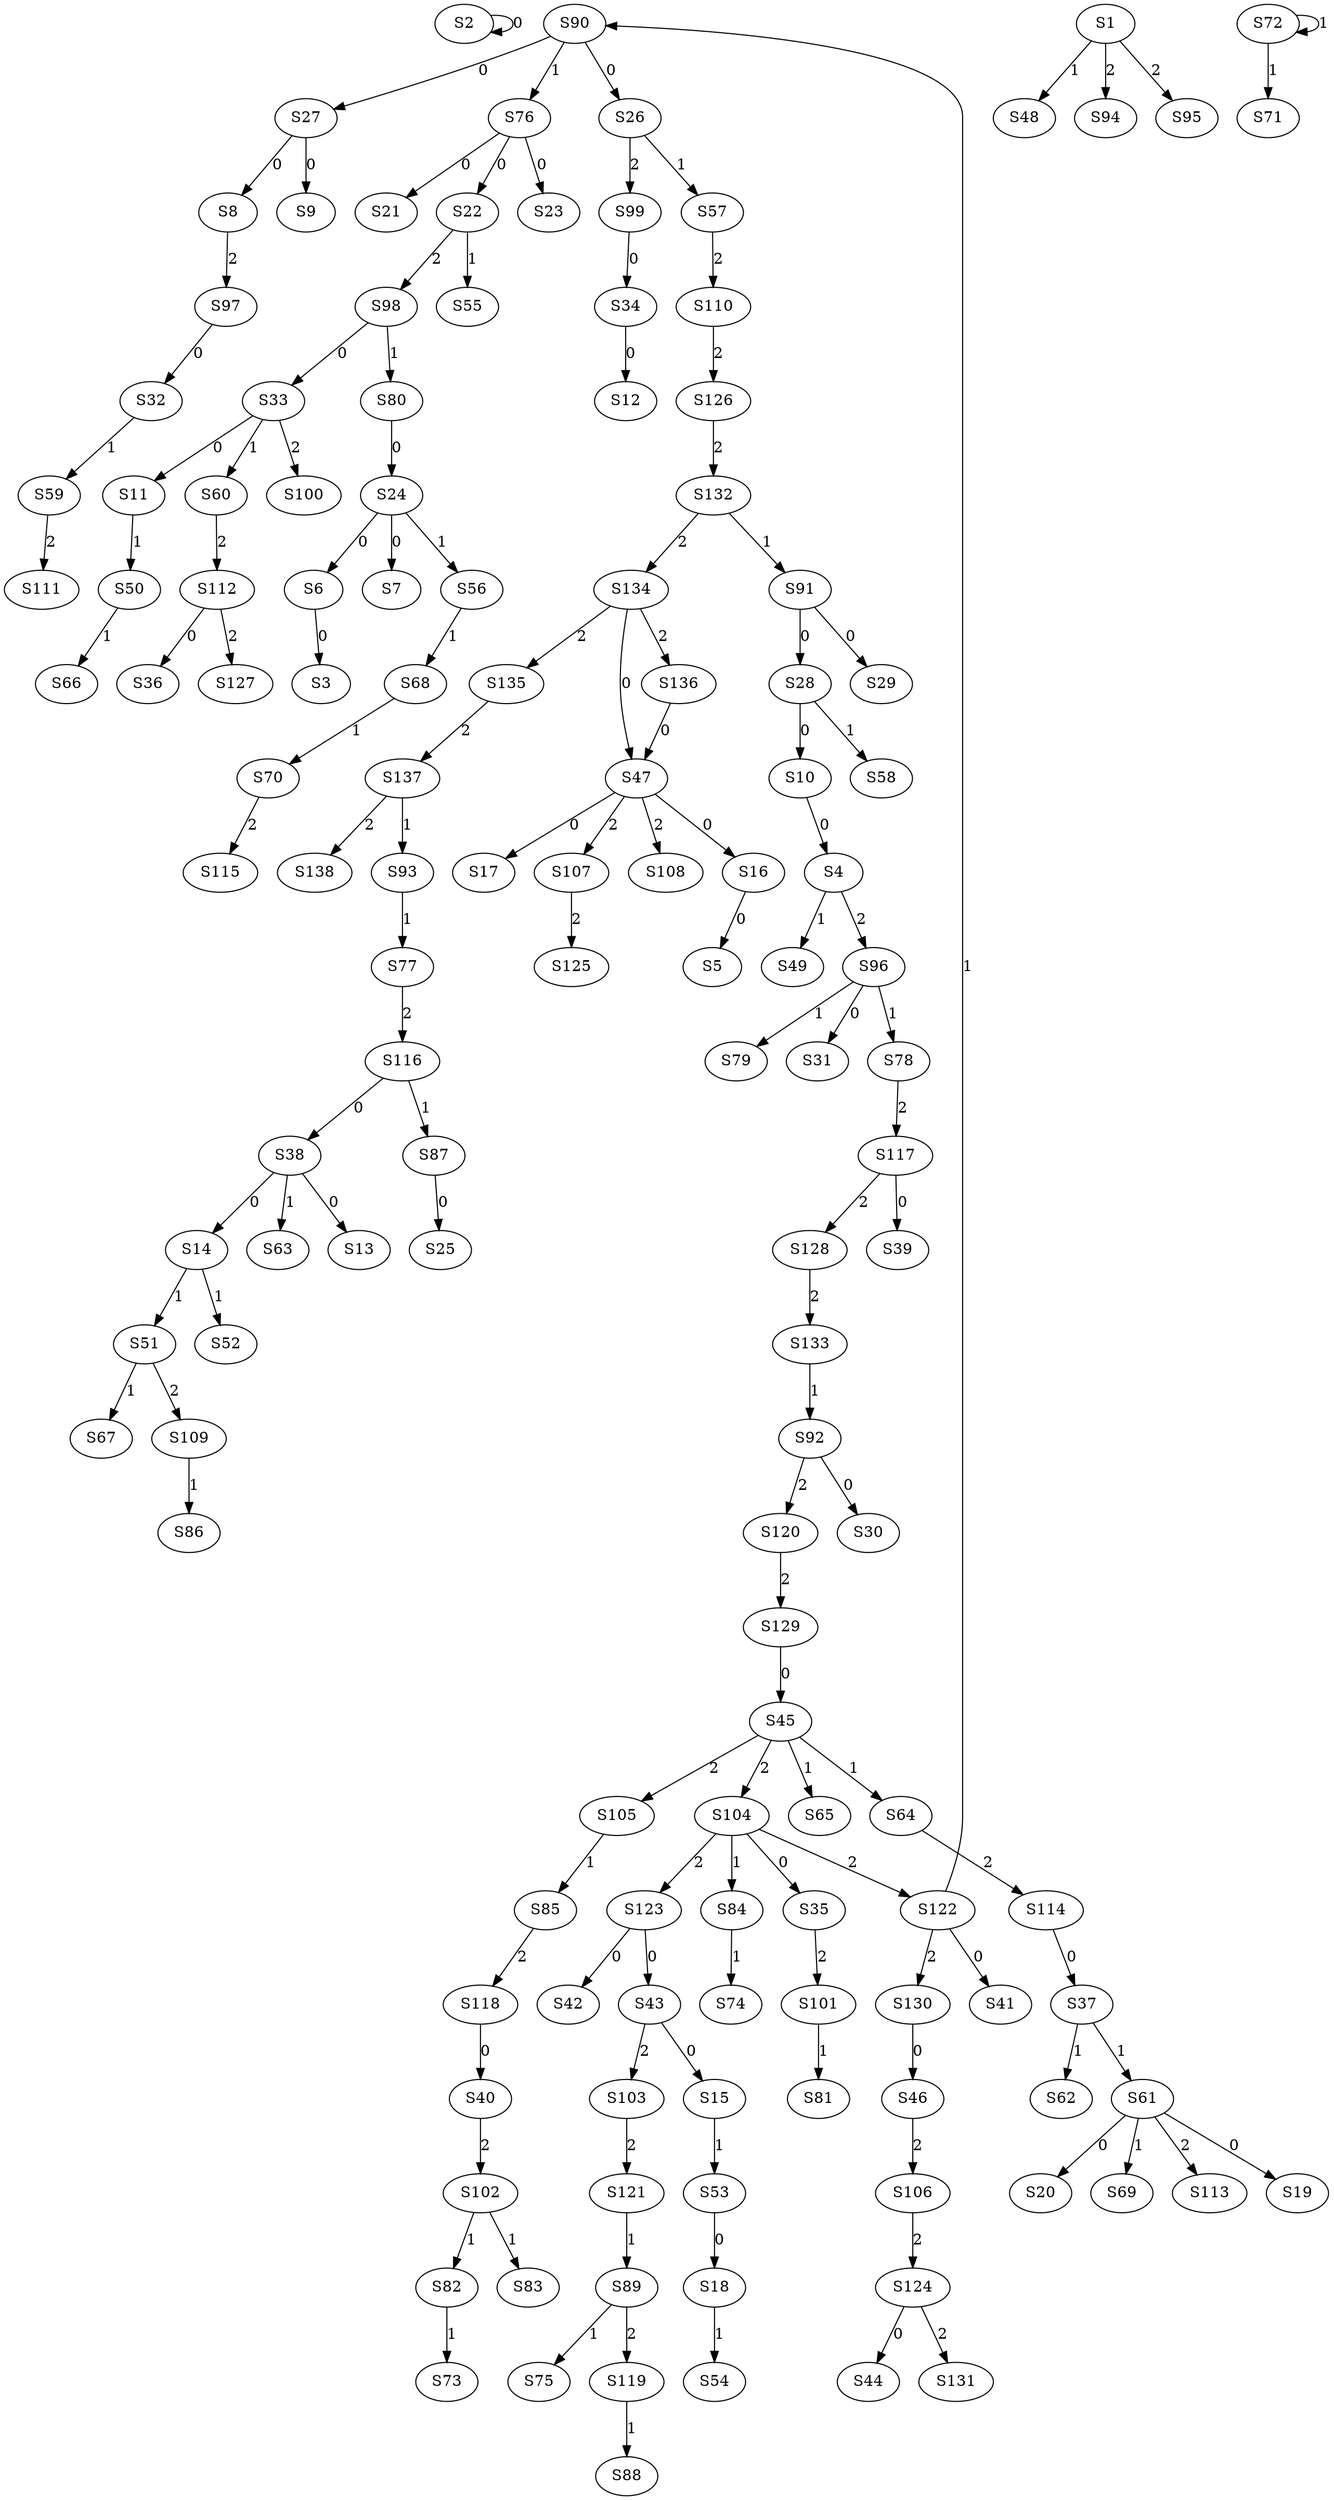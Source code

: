 strict digraph {
	S2 -> S2 [ label = 0 ];
	S6 -> S3 [ label = 0 ];
	S10 -> S4 [ label = 0 ];
	S16 -> S5 [ label = 0 ];
	S24 -> S6 [ label = 0 ];
	S24 -> S7 [ label = 0 ];
	S27 -> S8 [ label = 0 ];
	S27 -> S9 [ label = 0 ];
	S28 -> S10 [ label = 0 ];
	S33 -> S11 [ label = 0 ];
	S34 -> S12 [ label = 0 ];
	S38 -> S13 [ label = 0 ];
	S38 -> S14 [ label = 0 ];
	S43 -> S15 [ label = 0 ];
	S47 -> S16 [ label = 0 ];
	S47 -> S17 [ label = 0 ];
	S53 -> S18 [ label = 0 ];
	S61 -> S19 [ label = 0 ];
	S61 -> S20 [ label = 0 ];
	S76 -> S21 [ label = 0 ];
	S76 -> S22 [ label = 0 ];
	S76 -> S23 [ label = 0 ];
	S80 -> S24 [ label = 0 ];
	S87 -> S25 [ label = 0 ];
	S90 -> S26 [ label = 0 ];
	S90 -> S27 [ label = 0 ];
	S91 -> S28 [ label = 0 ];
	S91 -> S29 [ label = 0 ];
	S92 -> S30 [ label = 0 ];
	S96 -> S31 [ label = 0 ];
	S97 -> S32 [ label = 0 ];
	S98 -> S33 [ label = 0 ];
	S99 -> S34 [ label = 0 ];
	S104 -> S35 [ label = 0 ];
	S112 -> S36 [ label = 0 ];
	S114 -> S37 [ label = 0 ];
	S116 -> S38 [ label = 0 ];
	S117 -> S39 [ label = 0 ];
	S118 -> S40 [ label = 0 ];
	S122 -> S41 [ label = 0 ];
	S123 -> S42 [ label = 0 ];
	S123 -> S43 [ label = 0 ];
	S124 -> S44 [ label = 0 ];
	S129 -> S45 [ label = 0 ];
	S130 -> S46 [ label = 0 ];
	S134 -> S47 [ label = 0 ];
	S1 -> S48 [ label = 1 ];
	S4 -> S49 [ label = 1 ];
	S11 -> S50 [ label = 1 ];
	S14 -> S51 [ label = 1 ];
	S14 -> S52 [ label = 1 ];
	S15 -> S53 [ label = 1 ];
	S18 -> S54 [ label = 1 ];
	S22 -> S55 [ label = 1 ];
	S24 -> S56 [ label = 1 ];
	S26 -> S57 [ label = 1 ];
	S28 -> S58 [ label = 1 ];
	S32 -> S59 [ label = 1 ];
	S33 -> S60 [ label = 1 ];
	S37 -> S61 [ label = 1 ];
	S37 -> S62 [ label = 1 ];
	S38 -> S63 [ label = 1 ];
	S45 -> S64 [ label = 1 ];
	S45 -> S65 [ label = 1 ];
	S50 -> S66 [ label = 1 ];
	S51 -> S67 [ label = 1 ];
	S56 -> S68 [ label = 1 ];
	S61 -> S69 [ label = 1 ];
	S68 -> S70 [ label = 1 ];
	S72 -> S71 [ label = 1 ];
	S72 -> S72 [ label = 1 ];
	S82 -> S73 [ label = 1 ];
	S84 -> S74 [ label = 1 ];
	S89 -> S75 [ label = 1 ];
	S90 -> S76 [ label = 1 ];
	S93 -> S77 [ label = 1 ];
	S96 -> S78 [ label = 1 ];
	S96 -> S79 [ label = 1 ];
	S98 -> S80 [ label = 1 ];
	S101 -> S81 [ label = 1 ];
	S102 -> S82 [ label = 1 ];
	S102 -> S83 [ label = 1 ];
	S104 -> S84 [ label = 1 ];
	S105 -> S85 [ label = 1 ];
	S109 -> S86 [ label = 1 ];
	S116 -> S87 [ label = 1 ];
	S119 -> S88 [ label = 1 ];
	S121 -> S89 [ label = 1 ];
	S122 -> S90 [ label = 1 ];
	S132 -> S91 [ label = 1 ];
	S133 -> S92 [ label = 1 ];
	S137 -> S93 [ label = 1 ];
	S1 -> S94 [ label = 2 ];
	S1 -> S95 [ label = 2 ];
	S4 -> S96 [ label = 2 ];
	S8 -> S97 [ label = 2 ];
	S22 -> S98 [ label = 2 ];
	S26 -> S99 [ label = 2 ];
	S33 -> S100 [ label = 2 ];
	S35 -> S101 [ label = 2 ];
	S40 -> S102 [ label = 2 ];
	S43 -> S103 [ label = 2 ];
	S45 -> S104 [ label = 2 ];
	S45 -> S105 [ label = 2 ];
	S46 -> S106 [ label = 2 ];
	S47 -> S107 [ label = 2 ];
	S47 -> S108 [ label = 2 ];
	S51 -> S109 [ label = 2 ];
	S57 -> S110 [ label = 2 ];
	S59 -> S111 [ label = 2 ];
	S60 -> S112 [ label = 2 ];
	S61 -> S113 [ label = 2 ];
	S64 -> S114 [ label = 2 ];
	S70 -> S115 [ label = 2 ];
	S77 -> S116 [ label = 2 ];
	S78 -> S117 [ label = 2 ];
	S85 -> S118 [ label = 2 ];
	S89 -> S119 [ label = 2 ];
	S92 -> S120 [ label = 2 ];
	S103 -> S121 [ label = 2 ];
	S104 -> S122 [ label = 2 ];
	S104 -> S123 [ label = 2 ];
	S106 -> S124 [ label = 2 ];
	S107 -> S125 [ label = 2 ];
	S110 -> S126 [ label = 2 ];
	S112 -> S127 [ label = 2 ];
	S117 -> S128 [ label = 2 ];
	S120 -> S129 [ label = 2 ];
	S122 -> S130 [ label = 2 ];
	S124 -> S131 [ label = 2 ];
	S126 -> S132 [ label = 2 ];
	S128 -> S133 [ label = 2 ];
	S132 -> S134 [ label = 2 ];
	S134 -> S135 [ label = 2 ];
	S134 -> S136 [ label = 2 ];
	S135 -> S137 [ label = 2 ];
	S137 -> S138 [ label = 2 ];
	S136 -> S47 [ label = 0 ];
}